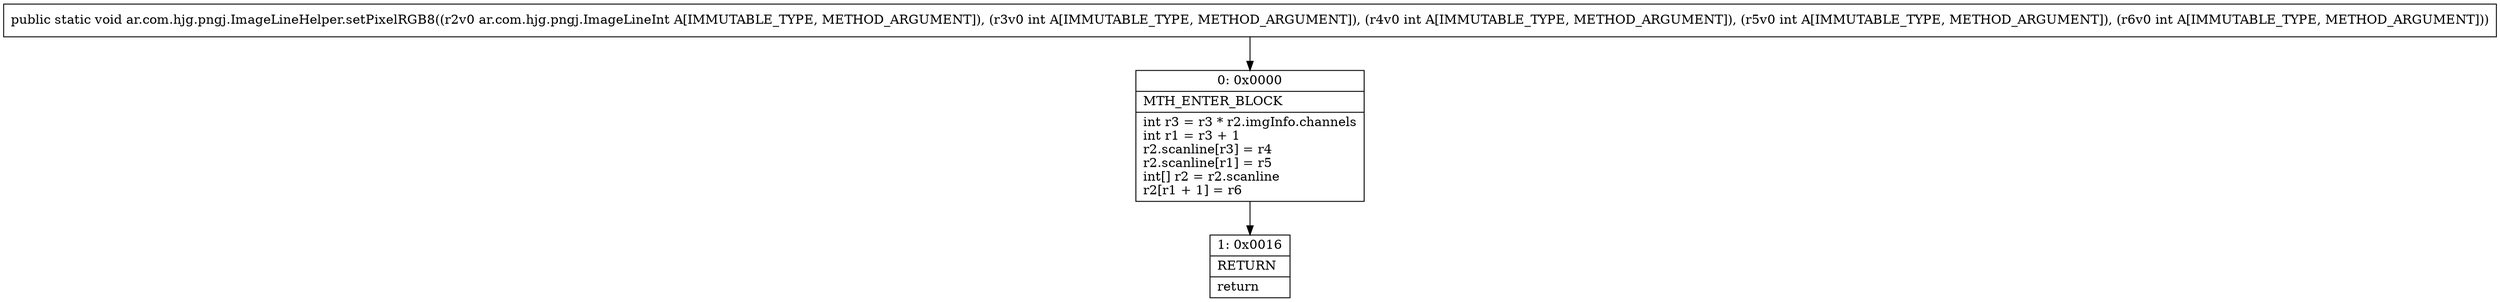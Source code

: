 digraph "CFG forar.com.hjg.pngj.ImageLineHelper.setPixelRGB8(Lar\/com\/hjg\/pngj\/ImageLineInt;IIII)V" {
Node_0 [shape=record,label="{0\:\ 0x0000|MTH_ENTER_BLOCK\l|int r3 = r3 * r2.imgInfo.channels\lint r1 = r3 + 1\lr2.scanline[r3] = r4\lr2.scanline[r1] = r5\lint[] r2 = r2.scanline\lr2[r1 + 1] = r6\l}"];
Node_1 [shape=record,label="{1\:\ 0x0016|RETURN\l|return\l}"];
MethodNode[shape=record,label="{public static void ar.com.hjg.pngj.ImageLineHelper.setPixelRGB8((r2v0 ar.com.hjg.pngj.ImageLineInt A[IMMUTABLE_TYPE, METHOD_ARGUMENT]), (r3v0 int A[IMMUTABLE_TYPE, METHOD_ARGUMENT]), (r4v0 int A[IMMUTABLE_TYPE, METHOD_ARGUMENT]), (r5v0 int A[IMMUTABLE_TYPE, METHOD_ARGUMENT]), (r6v0 int A[IMMUTABLE_TYPE, METHOD_ARGUMENT])) }"];
MethodNode -> Node_0;
Node_0 -> Node_1;
}

